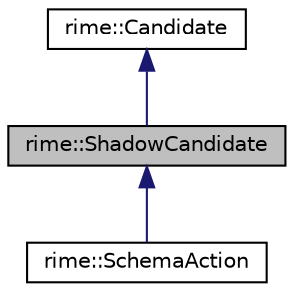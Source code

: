 digraph "rime::ShadowCandidate"
{
  edge [fontname="Helvetica",fontsize="10",labelfontname="Helvetica",labelfontsize="10"];
  node [fontname="Helvetica",fontsize="10",shape=record];
  Node1 [label="rime::ShadowCandidate",height=0.2,width=0.4,color="black", fillcolor="grey75", style="filled" fontcolor="black"];
  Node2 -> Node1 [dir="back",color="midnightblue",fontsize="10",style="solid",fontname="Helvetica"];
  Node2 [label="rime::Candidate",height=0.2,width=0.4,color="black", fillcolor="white", style="filled",URL="$a00011.html"];
  Node1 -> Node3 [dir="back",color="midnightblue",fontsize="10",style="solid",fontname="Helvetica"];
  Node3 [label="rime::SchemaAction",height=0.2,width=0.4,color="black", fillcolor="white", style="filled",URL="$a00156.html"];
}
